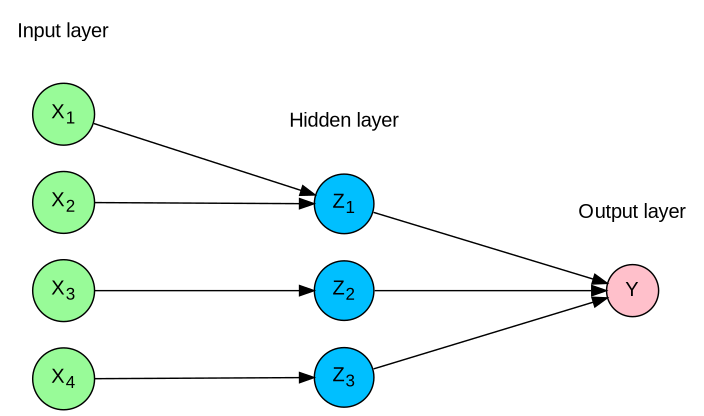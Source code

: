 digraph g {

  graph [dpi = 300, size = 4.7]
  graph [rankdir = LR;
         splines = false;
         ranksep = 1.5]

  node [fontname = Arial, shape = circle, style = filled]        

  {
    node [shape = plaintext, fillcolor = none]
    label_x [label = "Input layer"]
    label_z [label = "Hidden layer"]
    label_y [label = "Output layer"]
  }

  {
    node [fillcolor = palegreen]
    x1 [label = <X<sub>1</sub>>]
    x2 [label = <X<sub>2</sub>>]
    x3 [label = <X<sub>3</sub>>]
    x4 [label = <X<sub>4</sub>>]
  }

  {
    node [fillcolor = deepskyblue]
    z1 [label = <Z<sub>1</sub>>]
    z2 [label = <Z<sub>2</sub>>]
    z3 [label = <Z<sub>3</sub>>]
  }

  {
    node [fillcolor = pink]
    y [label = <Y>]
  }

  edge [style = invis]

  { 
    rank=same;
    label_x -> x1 -> x2 -> x3 -> x4;
  }

  { 
    rank=same;
    label_z -> z1 -> z2 -> z3;
  }

  { 
    rank=same;
    label_y -> y;
  }

  {
    edge [style=solid]
    {x1;x2} -> z1;
    x3 -> z2;
    x4 -> z3;
    {z1;z2;z3} -> y
  }
}
